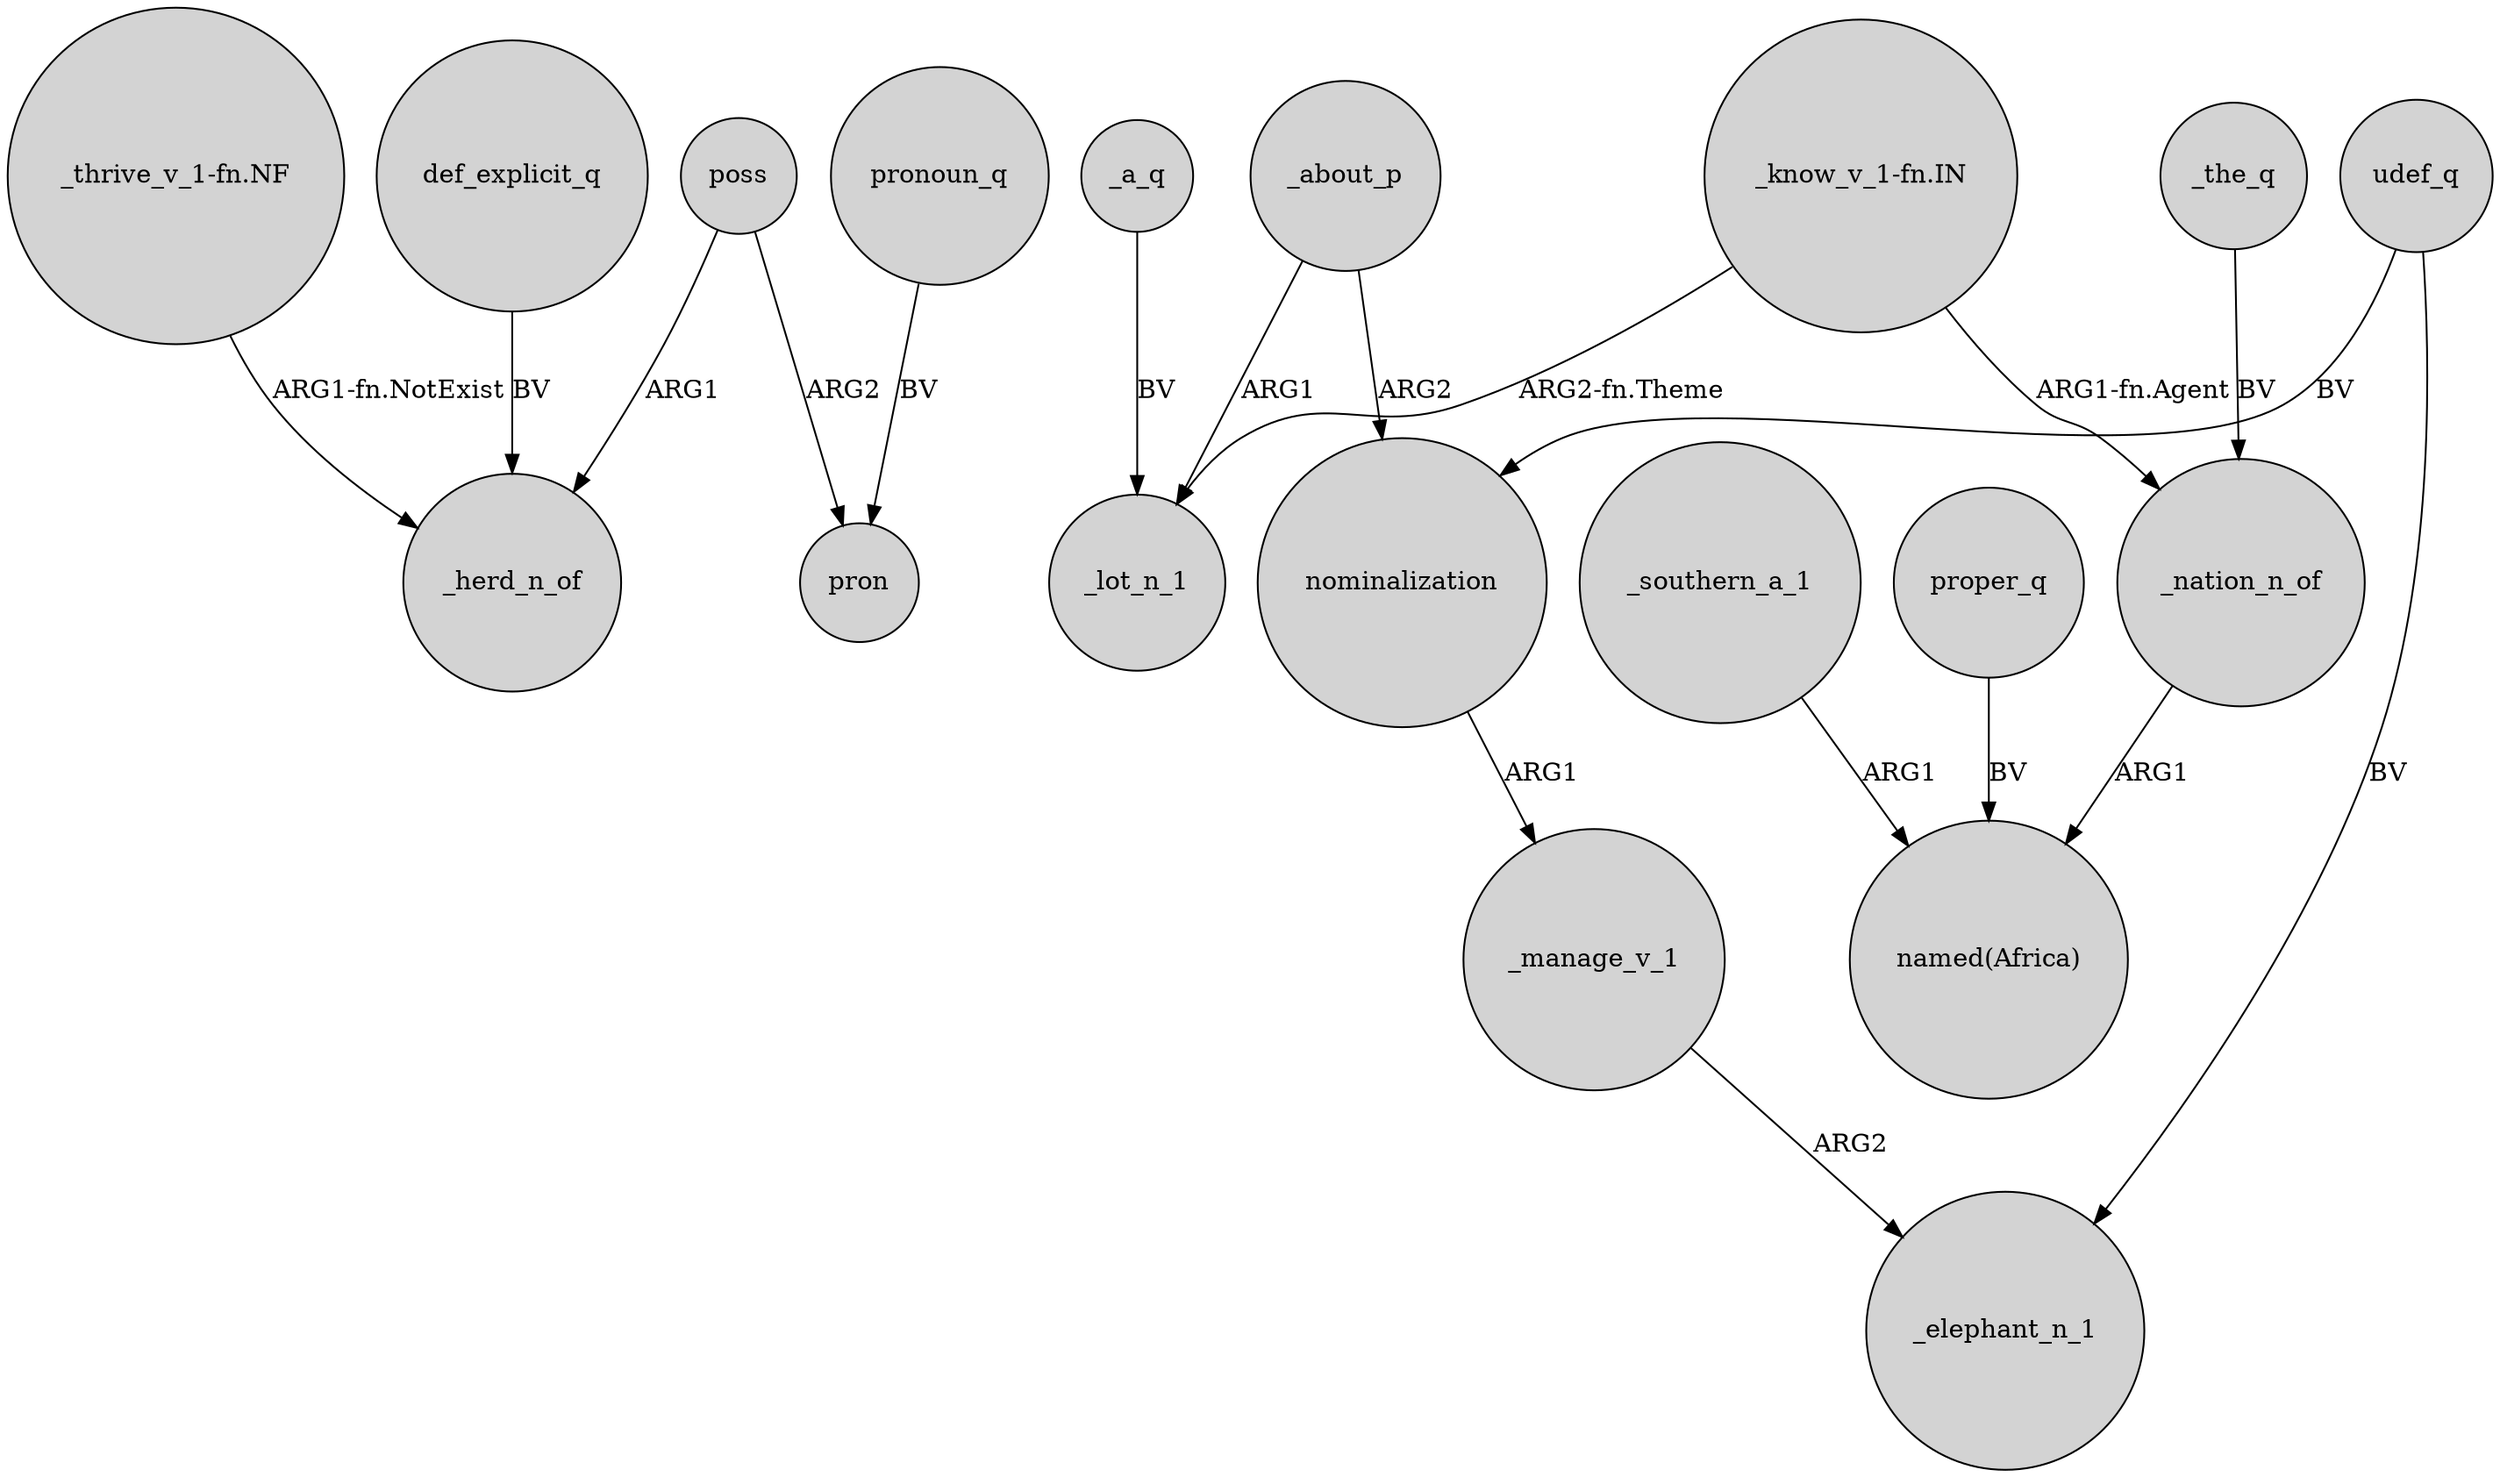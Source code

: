 digraph {
	node [shape=circle style=filled]
	"_thrive_v_1-fn.NF" -> _herd_n_of [label="ARG1-fn.NotExist"]
	poss -> _herd_n_of [label=ARG1]
	_a_q -> _lot_n_1 [label=BV]
	_about_p -> _lot_n_1 [label=ARG1]
	_manage_v_1 -> _elephant_n_1 [label=ARG2]
	proper_q -> "named(Africa)" [label=BV]
	_the_q -> _nation_n_of [label=BV]
	def_explicit_q -> _herd_n_of [label=BV]
	"_know_v_1-fn.IN" -> _lot_n_1 [label="ARG2-fn.Theme"]
	udef_q -> _elephant_n_1 [label=BV]
	_southern_a_1 -> "named(Africa)" [label=ARG1]
	poss -> pron [label=ARG2]
	_nation_n_of -> "named(Africa)" [label=ARG1]
	"_know_v_1-fn.IN" -> _nation_n_of [label="ARG1-fn.Agent"]
	nominalization -> _manage_v_1 [label=ARG1]
	_about_p -> nominalization [label=ARG2]
	udef_q -> nominalization [label=BV]
	pronoun_q -> pron [label=BV]
}

